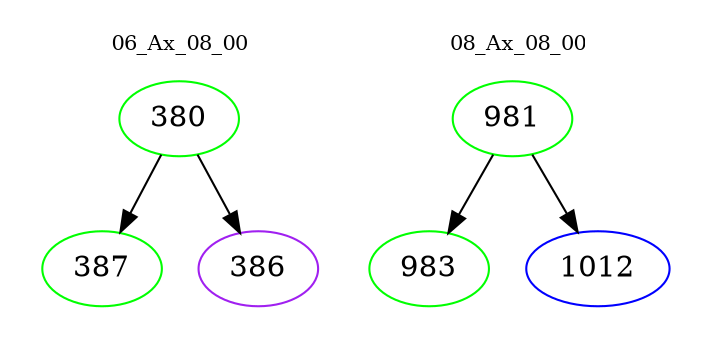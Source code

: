 digraph{
subgraph cluster_0 {
color = white
label = "06_Ax_08_00";
fontsize=10;
T0_380 [label="380", color="green"]
T0_380 -> T0_387 [color="black"]
T0_387 [label="387", color="green"]
T0_380 -> T0_386 [color="black"]
T0_386 [label="386", color="purple"]
}
subgraph cluster_1 {
color = white
label = "08_Ax_08_00";
fontsize=10;
T1_981 [label="981", color="green"]
T1_981 -> T1_983 [color="black"]
T1_983 [label="983", color="green"]
T1_981 -> T1_1012 [color="black"]
T1_1012 [label="1012", color="blue"]
}
}
